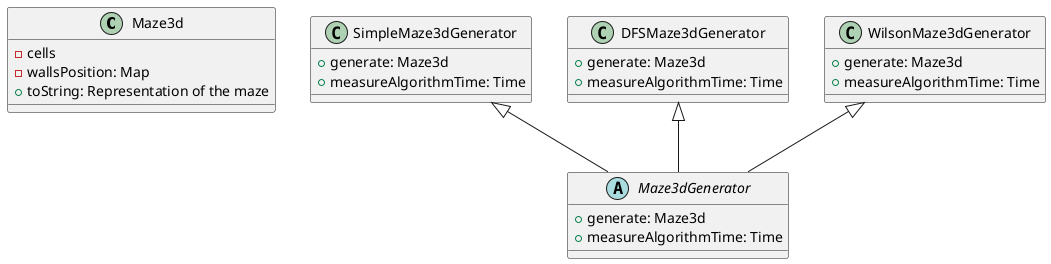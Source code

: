 @startuml 3D Maze Diagram

class Maze3d {
    - cells
    - wallsPosition: Map 
    + toString: Representation of the maze
}


abstract class Maze3dGenerator {
    + generate: Maze3d
    + measureAlgorithmTime: Time
}

SimpleMaze3dGenerator <|-- Maze3dGenerator
class SimpleMaze3dGenerator  {
    + generate: Maze3d
    + measureAlgorithmTime: Time
}

DFSMaze3dGenerator <|-- Maze3dGenerator
class DFSMaze3dGenerator {
    + generate: Maze3d
    + measureAlgorithmTime: Time
}

WilsonMaze3dGenerator <|-- Maze3dGenerator
class WilsonMaze3dGenerator {
    + generate: Maze3d
    + measureAlgorithmTime: Time
}
@enduml